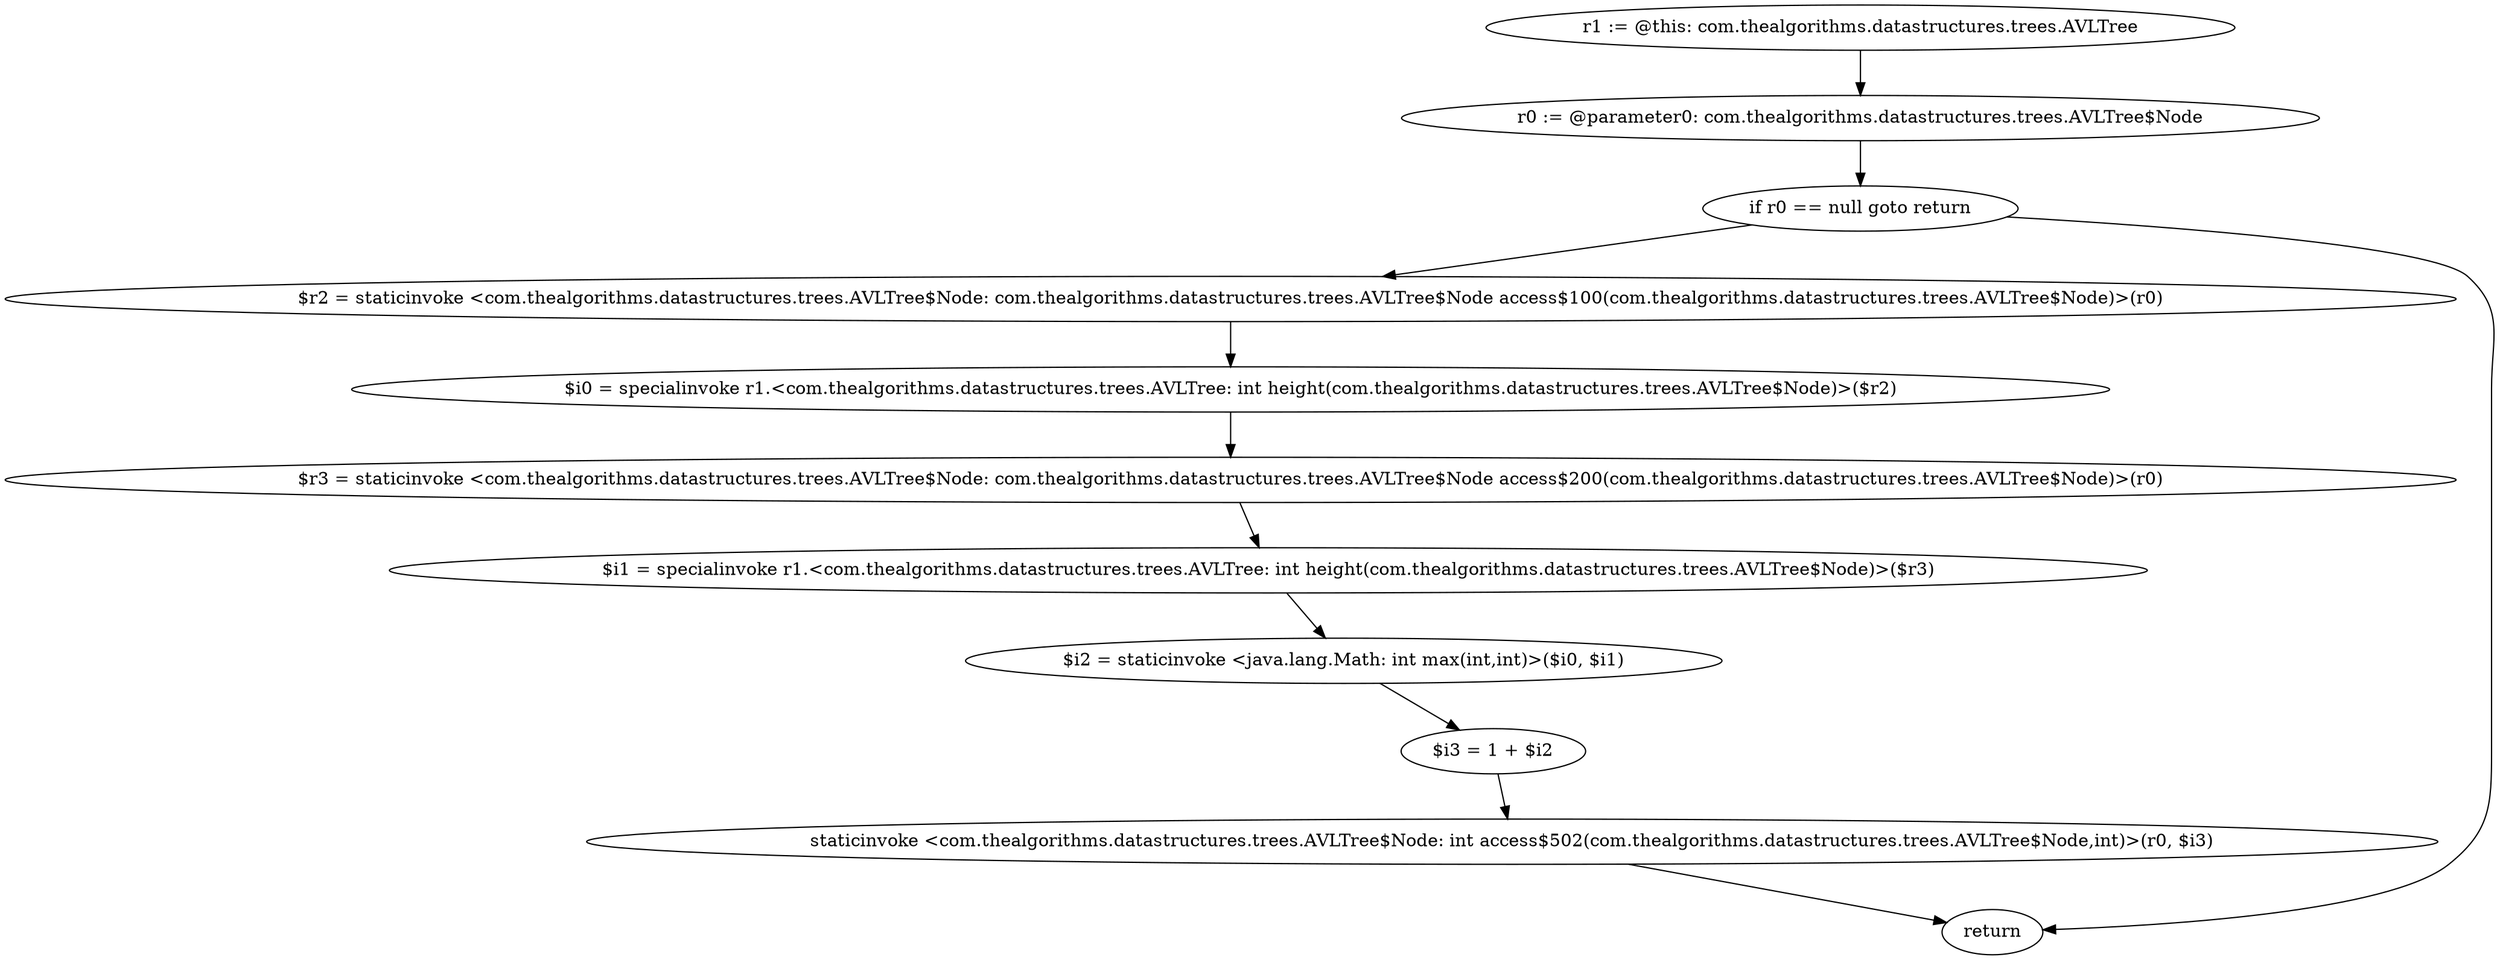 digraph "unitGraph" {
    "r1 := @this: com.thealgorithms.datastructures.trees.AVLTree"
    "r0 := @parameter0: com.thealgorithms.datastructures.trees.AVLTree$Node"
    "if r0 == null goto return"
    "$r2 = staticinvoke <com.thealgorithms.datastructures.trees.AVLTree$Node: com.thealgorithms.datastructures.trees.AVLTree$Node access$100(com.thealgorithms.datastructures.trees.AVLTree$Node)>(r0)"
    "$i0 = specialinvoke r1.<com.thealgorithms.datastructures.trees.AVLTree: int height(com.thealgorithms.datastructures.trees.AVLTree$Node)>($r2)"
    "$r3 = staticinvoke <com.thealgorithms.datastructures.trees.AVLTree$Node: com.thealgorithms.datastructures.trees.AVLTree$Node access$200(com.thealgorithms.datastructures.trees.AVLTree$Node)>(r0)"
    "$i1 = specialinvoke r1.<com.thealgorithms.datastructures.trees.AVLTree: int height(com.thealgorithms.datastructures.trees.AVLTree$Node)>($r3)"
    "$i2 = staticinvoke <java.lang.Math: int max(int,int)>($i0, $i1)"
    "$i3 = 1 + $i2"
    "staticinvoke <com.thealgorithms.datastructures.trees.AVLTree$Node: int access$502(com.thealgorithms.datastructures.trees.AVLTree$Node,int)>(r0, $i3)"
    "return"
    "r1 := @this: com.thealgorithms.datastructures.trees.AVLTree"->"r0 := @parameter0: com.thealgorithms.datastructures.trees.AVLTree$Node";
    "r0 := @parameter0: com.thealgorithms.datastructures.trees.AVLTree$Node"->"if r0 == null goto return";
    "if r0 == null goto return"->"$r2 = staticinvoke <com.thealgorithms.datastructures.trees.AVLTree$Node: com.thealgorithms.datastructures.trees.AVLTree$Node access$100(com.thealgorithms.datastructures.trees.AVLTree$Node)>(r0)";
    "if r0 == null goto return"->"return";
    "$r2 = staticinvoke <com.thealgorithms.datastructures.trees.AVLTree$Node: com.thealgorithms.datastructures.trees.AVLTree$Node access$100(com.thealgorithms.datastructures.trees.AVLTree$Node)>(r0)"->"$i0 = specialinvoke r1.<com.thealgorithms.datastructures.trees.AVLTree: int height(com.thealgorithms.datastructures.trees.AVLTree$Node)>($r2)";
    "$i0 = specialinvoke r1.<com.thealgorithms.datastructures.trees.AVLTree: int height(com.thealgorithms.datastructures.trees.AVLTree$Node)>($r2)"->"$r3 = staticinvoke <com.thealgorithms.datastructures.trees.AVLTree$Node: com.thealgorithms.datastructures.trees.AVLTree$Node access$200(com.thealgorithms.datastructures.trees.AVLTree$Node)>(r0)";
    "$r3 = staticinvoke <com.thealgorithms.datastructures.trees.AVLTree$Node: com.thealgorithms.datastructures.trees.AVLTree$Node access$200(com.thealgorithms.datastructures.trees.AVLTree$Node)>(r0)"->"$i1 = specialinvoke r1.<com.thealgorithms.datastructures.trees.AVLTree: int height(com.thealgorithms.datastructures.trees.AVLTree$Node)>($r3)";
    "$i1 = specialinvoke r1.<com.thealgorithms.datastructures.trees.AVLTree: int height(com.thealgorithms.datastructures.trees.AVLTree$Node)>($r3)"->"$i2 = staticinvoke <java.lang.Math: int max(int,int)>($i0, $i1)";
    "$i2 = staticinvoke <java.lang.Math: int max(int,int)>($i0, $i1)"->"$i3 = 1 + $i2";
    "$i3 = 1 + $i2"->"staticinvoke <com.thealgorithms.datastructures.trees.AVLTree$Node: int access$502(com.thealgorithms.datastructures.trees.AVLTree$Node,int)>(r0, $i3)";
    "staticinvoke <com.thealgorithms.datastructures.trees.AVLTree$Node: int access$502(com.thealgorithms.datastructures.trees.AVLTree$Node,int)>(r0, $i3)"->"return";
}
